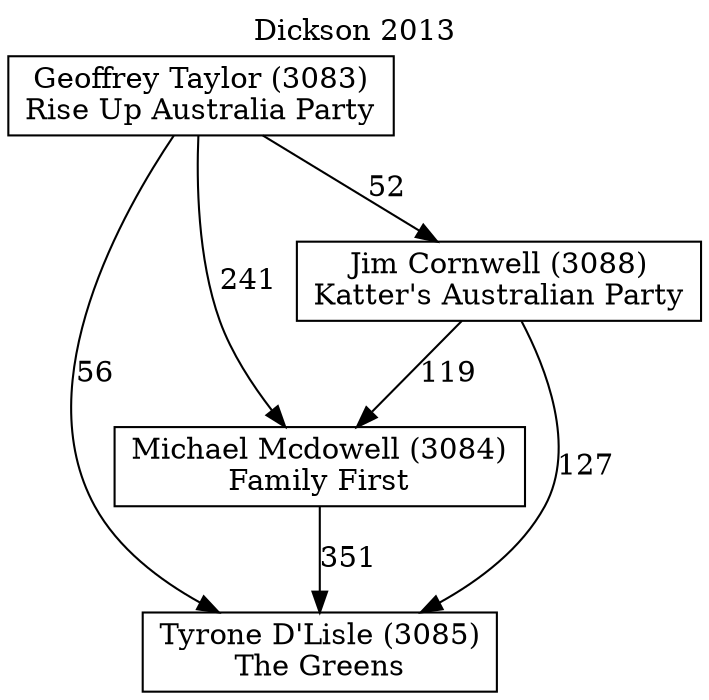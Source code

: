 // House preference flow
digraph "Tyrone D'Lisle (3085)_Dickson_2013" {
	graph [label="Dickson 2013" labelloc=t mclimit=10]
	node [shape=box]
	"Tyrone D'Lisle (3085)" [label="Tyrone D'Lisle (3085)
The Greens"]
	"Michael Mcdowell (3084)" [label="Michael Mcdowell (3084)
Family First"]
	"Jim Cornwell (3088)" [label="Jim Cornwell (3088)
Katter's Australian Party"]
	"Geoffrey Taylor (3083)" [label="Geoffrey Taylor (3083)
Rise Up Australia Party"]
	"Tyrone D'Lisle (3085)" [label="Tyrone D'Lisle (3085)
The Greens"]
	"Jim Cornwell (3088)" [label="Jim Cornwell (3088)
Katter's Australian Party"]
	"Geoffrey Taylor (3083)" [label="Geoffrey Taylor (3083)
Rise Up Australia Party"]
	"Tyrone D'Lisle (3085)" [label="Tyrone D'Lisle (3085)
The Greens"]
	"Geoffrey Taylor (3083)" [label="Geoffrey Taylor (3083)
Rise Up Australia Party"]
	"Geoffrey Taylor (3083)" [label="Geoffrey Taylor (3083)
Rise Up Australia Party"]
	"Jim Cornwell (3088)" [label="Jim Cornwell (3088)
Katter's Australian Party"]
	"Geoffrey Taylor (3083)" [label="Geoffrey Taylor (3083)
Rise Up Australia Party"]
	"Geoffrey Taylor (3083)" [label="Geoffrey Taylor (3083)
Rise Up Australia Party"]
	"Michael Mcdowell (3084)" [label="Michael Mcdowell (3084)
Family First"]
	"Jim Cornwell (3088)" [label="Jim Cornwell (3088)
Katter's Australian Party"]
	"Geoffrey Taylor (3083)" [label="Geoffrey Taylor (3083)
Rise Up Australia Party"]
	"Michael Mcdowell (3084)" [label="Michael Mcdowell (3084)
Family First"]
	"Geoffrey Taylor (3083)" [label="Geoffrey Taylor (3083)
Rise Up Australia Party"]
	"Geoffrey Taylor (3083)" [label="Geoffrey Taylor (3083)
Rise Up Australia Party"]
	"Jim Cornwell (3088)" [label="Jim Cornwell (3088)
Katter's Australian Party"]
	"Geoffrey Taylor (3083)" [label="Geoffrey Taylor (3083)
Rise Up Australia Party"]
	"Geoffrey Taylor (3083)" [label="Geoffrey Taylor (3083)
Rise Up Australia Party"]
	"Michael Mcdowell (3084)" -> "Tyrone D'Lisle (3085)" [label=351]
	"Jim Cornwell (3088)" -> "Michael Mcdowell (3084)" [label=119]
	"Geoffrey Taylor (3083)" -> "Jim Cornwell (3088)" [label=52]
	"Jim Cornwell (3088)" -> "Tyrone D'Lisle (3085)" [label=127]
	"Geoffrey Taylor (3083)" -> "Tyrone D'Lisle (3085)" [label=56]
	"Geoffrey Taylor (3083)" -> "Michael Mcdowell (3084)" [label=241]
}
